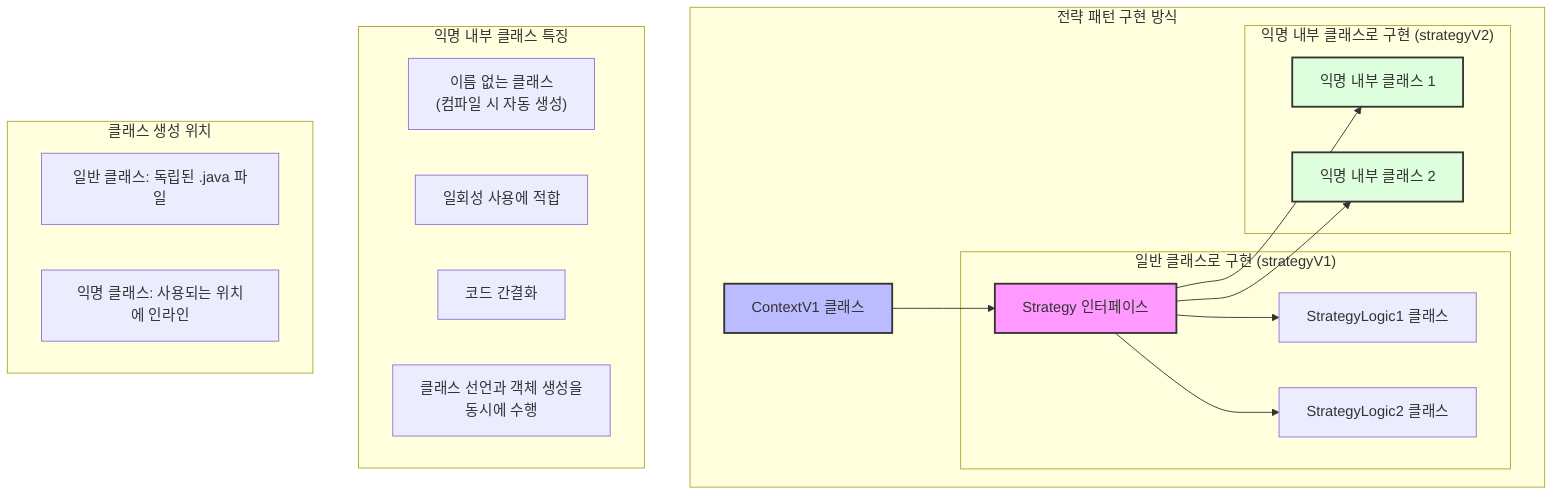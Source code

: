 flowchart TD
    subgraph "전략 패턴 구현 방식"
        S[Strategy 인터페이스]
        
        subgraph "일반 클래스로 구현 (strategyV1)"
            NS1[StrategyLogic1 클래스]
            NS2[StrategyLogic2 클래스]
            S --> NS1
            S --> NS2
        end
        
        subgraph "익명 내부 클래스로 구현 (strategyV2)"
            AS1[익명 내부 클래스 1]
            AS2[익명 내부 클래스 2]
            S --> AS1
            S --> AS2
        end
        
        C[ContextV1 클래스]
        C --> S
    end
    
    subgraph "익명 내부 클래스 특징"
        F1["이름 없는 클래스\n(컴파일 시 자동 생성)"]
        F2["일회성 사용에 적합"]
        F3["코드 간결화"]
        F4["클래스 선언과 객체 생성을\n동시에 수행"]
    end
    
    subgraph "클래스 생성 위치"
        L1["일반 클래스: 독립된 .java 파일"]
        L2["익명 클래스: 사용되는 위치에 인라인"]
    end
    
    style S fill:#f9f,stroke:#333,stroke-width:2px
    style C fill:#bbf,stroke:#333,stroke-width:2px
    style AS1 fill:#dfd,stroke:#333,stroke-width:2px
    style AS2 fill:#dfd,stroke:#333,stroke-width:2px
